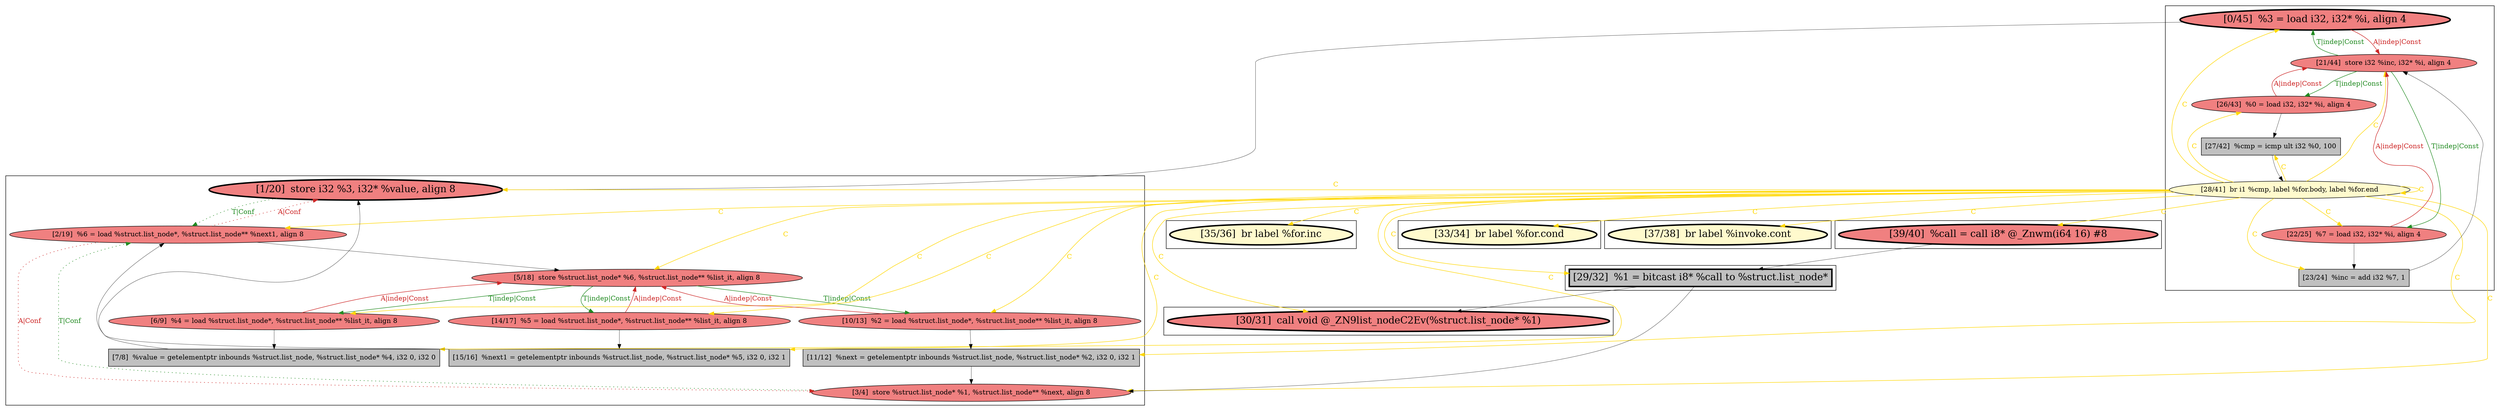 
digraph G {



node489->node478 [style=solid,color=black,label="",penwidth=0.5,fontcolor=black ]
node483->node482 [style=solid,color=forestgreen,label="T|indep|Const",penwidth=1.0,fontcolor=forestgreen ]
node493->node485 [style=solid,color=gold,label="C",penwidth=1.0,fontcolor=gold ]
node493->node487 [style=solid,color=gold,label="C",penwidth=1.0,fontcolor=gold ]
node476->node483 [style=solid,color=firebrick3,label="A|indep|Const",penwidth=1.0,fontcolor=firebrick3 ]
node483->node484 [style=solid,color=forestgreen,label="T|indep|Const",penwidth=1.0,fontcolor=forestgreen ]
node481->node480 [style=dotted,color=firebrick3,label="A|Conf",penwidth=1.0,fontcolor=firebrick3 ]
node480->node481 [style=dotted,color=forestgreen,label="T|Conf",penwidth=1.0,fontcolor=forestgreen ]
node483->node476 [style=solid,color=forestgreen,label="T|indep|Const",penwidth=1.0,fontcolor=forestgreen ]
node488->node487 [style=solid,color=forestgreen,label="T|indep|Const",penwidth=1.0,fontcolor=forestgreen ]
node493->node490 [style=solid,color=gold,label="C",penwidth=1.0,fontcolor=gold ]
node481->node478 [style=dotted,color=firebrick3,label="A|Conf",penwidth=1.0,fontcolor=firebrick3 ]
node478->node481 [style=dotted,color=forestgreen,label="T|Conf",penwidth=1.0,fontcolor=forestgreen ]
node484->node479 [style=solid,color=black,label="",penwidth=0.5,fontcolor=black ]
node487->node491 [style=solid,color=black,label="",penwidth=0.5,fontcolor=black ]
node475->node481 [style=solid,color=black,label="",penwidth=0.5,fontcolor=black ]
node493->node477 [style=solid,color=gold,label="C",penwidth=1.0,fontcolor=gold ]
node493->node489 [style=solid,color=gold,label="C",penwidth=1.0,fontcolor=gold ]
node493->node479 [style=solid,color=gold,label="C",penwidth=1.0,fontcolor=gold ]
node477->node478 [style=solid,color=black,label="",penwidth=0.5,fontcolor=black ]
node493->node482 [style=solid,color=gold,label="C",penwidth=1.0,fontcolor=gold ]
node493->node496 [style=solid,color=gold,label="C",penwidth=1.0,fontcolor=gold ]
node493->node488 [style=solid,color=gold,label="C",penwidth=1.0,fontcolor=gold ]
node482->node475 [style=solid,color=black,label="",penwidth=0.5,fontcolor=black ]
node493->node476 [style=solid,color=gold,label="C",penwidth=1.0,fontcolor=gold ]
node493->node495 [style=solid,color=gold,label="C",penwidth=1.0,fontcolor=gold ]
node493->node474 [style=solid,color=gold,label="C",penwidth=1.0,fontcolor=gold ]
node493->node478 [style=solid,color=gold,label="C",penwidth=1.0,fontcolor=gold ]
node493->node481 [style=solid,color=gold,label="C",penwidth=1.0,fontcolor=gold ]
node493->node484 [style=solid,color=gold,label="C",penwidth=1.0,fontcolor=gold ]
node493->node475 [style=solid,color=gold,label="C",penwidth=1.0,fontcolor=gold ]
node481->node483 [style=solid,color=black,label="",penwidth=0.5,fontcolor=black ]
node489->node488 [style=solid,color=firebrick3,label="A|indep|Const",penwidth=1.0,fontcolor=firebrick3 ]
node476->node477 [style=solid,color=black,label="",penwidth=0.5,fontcolor=black ]
node493->node493 [style=solid,color=gold,label="C",penwidth=1.0,fontcolor=gold ]
node493->node492 [style=solid,color=gold,label="C",penwidth=1.0,fontcolor=gold ]
node493->node491 [style=solid,color=gold,label="C",penwidth=1.0,fontcolor=gold ]
node493->node486 [style=solid,color=gold,label="C",penwidth=1.0,fontcolor=gold ]
node490->node488 [style=solid,color=black,label="",penwidth=0.5,fontcolor=black ]
node479->node480 [style=solid,color=black,label="",penwidth=0.5,fontcolor=black ]
node488->node492 [style=solid,color=forestgreen,label="T|indep|Const",penwidth=1.0,fontcolor=forestgreen ]
node482->node483 [style=solid,color=firebrick3,label="A|indep|Const",penwidth=1.0,fontcolor=firebrick3 ]
node492->node488 [style=solid,color=firebrick3,label="A|indep|Const",penwidth=1.0,fontcolor=firebrick3 ]
node493->node480 [style=solid,color=gold,label="C",penwidth=1.0,fontcolor=gold ]
node485->node495 [style=solid,color=black,label="",penwidth=0.5,fontcolor=black ]
node491->node493 [style=solid,color=black,label="",penwidth=0.5,fontcolor=black ]
node495->node474 [style=solid,color=black,label="",penwidth=0.5,fontcolor=black ]
node484->node483 [style=solid,color=firebrick3,label="A|indep|Const",penwidth=1.0,fontcolor=firebrick3 ]
node492->node490 [style=solid,color=black,label="",penwidth=0.5,fontcolor=black ]
node487->node488 [style=solid,color=firebrick3,label="A|indep|Const",penwidth=1.0,fontcolor=firebrick3 ]
node493->node483 [style=solid,color=gold,label="C",penwidth=1.0,fontcolor=gold ]
node493->node494 [style=solid,color=gold,label="C",penwidth=1.0,fontcolor=gold ]
node488->node489 [style=solid,color=forestgreen,label="T|indep|Const",penwidth=1.0,fontcolor=forestgreen ]
node495->node480 [style=solid,color=black,label="",penwidth=0.5,fontcolor=black ]


subgraph cluster7 {


node496 [penwidth=3.0,fontsize=20,fillcolor=lemonchiffon,label="[35/36]  br label %for.inc",shape=ellipse,style=filled ]



}

subgraph cluster6 {


node495 [penwidth=3.0,fontsize=20,fillcolor=grey,label="[29/32]  %1 = bitcast i8* %call to %struct.list_node*",shape=rectangle,style=filled ]



}

subgraph cluster0 {


node474 [penwidth=3.0,fontsize=20,fillcolor=lightcoral,label="[30/31]  call void @_ZN9list_nodeC2Ev(%struct.list_node* %1)",shape=ellipse,style=filled ]



}

subgraph cluster5 {


node494 [penwidth=3.0,fontsize=20,fillcolor=lemonchiffon,label="[37/38]  br label %invoke.cont",shape=ellipse,style=filled ]



}

subgraph cluster1 {


node484 [fillcolor=lightcoral,label="[10/13]  %2 = load %struct.list_node*, %struct.list_node** %list_it, align 8",shape=ellipse,style=filled ]
node482 [fillcolor=lightcoral,label="[14/17]  %5 = load %struct.list_node*, %struct.list_node** %list_it, align 8",shape=ellipse,style=filled ]
node481 [fillcolor=lightcoral,label="[2/19]  %6 = load %struct.list_node*, %struct.list_node** %next1, align 8",shape=ellipse,style=filled ]
node483 [fillcolor=lightcoral,label="[5/18]  store %struct.list_node* %6, %struct.list_node** %list_it, align 8",shape=ellipse,style=filled ]
node476 [fillcolor=lightcoral,label="[6/9]  %4 = load %struct.list_node*, %struct.list_node** %list_it, align 8",shape=ellipse,style=filled ]
node475 [fillcolor=grey,label="[15/16]  %next1 = getelementptr inbounds %struct.list_node, %struct.list_node* %5, i32 0, i32 1",shape=rectangle,style=filled ]
node478 [penwidth=3.0,fontsize=20,fillcolor=lightcoral,label="[1/20]  store i32 %3, i32* %value, align 8",shape=ellipse,style=filled ]
node477 [fillcolor=grey,label="[7/8]  %value = getelementptr inbounds %struct.list_node, %struct.list_node* %4, i32 0, i32 0",shape=rectangle,style=filled ]
node479 [fillcolor=grey,label="[11/12]  %next = getelementptr inbounds %struct.list_node, %struct.list_node* %2, i32 0, i32 1",shape=rectangle,style=filled ]
node480 [fillcolor=lightcoral,label="[3/4]  store %struct.list_node* %1, %struct.list_node** %next, align 8",shape=ellipse,style=filled ]



}

subgraph cluster2 {


node485 [penwidth=3.0,fontsize=20,fillcolor=lightcoral,label="[39/40]  %call = call i8* @_Znwm(i64 16) #8",shape=ellipse,style=filled ]



}

subgraph cluster3 {


node486 [penwidth=3.0,fontsize=20,fillcolor=lemonchiffon,label="[33/34]  br label %for.cond",shape=ellipse,style=filled ]



}

subgraph cluster4 {


node493 [fillcolor=lemonchiffon,label="[28/41]  br i1 %cmp, label %for.body, label %for.end",shape=ellipse,style=filled ]
node488 [fillcolor=lightcoral,label="[21/44]  store i32 %inc, i32* %i, align 4",shape=ellipse,style=filled ]
node491 [fillcolor=grey,label="[27/42]  %cmp = icmp ult i32 %0, 100",shape=rectangle,style=filled ]
node490 [fillcolor=grey,label="[23/24]  %inc = add i32 %7, 1",shape=rectangle,style=filled ]
node489 [penwidth=3.0,fontsize=20,fillcolor=lightcoral,label="[0/45]  %3 = load i32, i32* %i, align 4",shape=ellipse,style=filled ]
node487 [fillcolor=lightcoral,label="[26/43]  %0 = load i32, i32* %i, align 4",shape=ellipse,style=filled ]
node492 [fillcolor=lightcoral,label="[22/25]  %7 = load i32, i32* %i, align 4",shape=ellipse,style=filled ]



}

}
